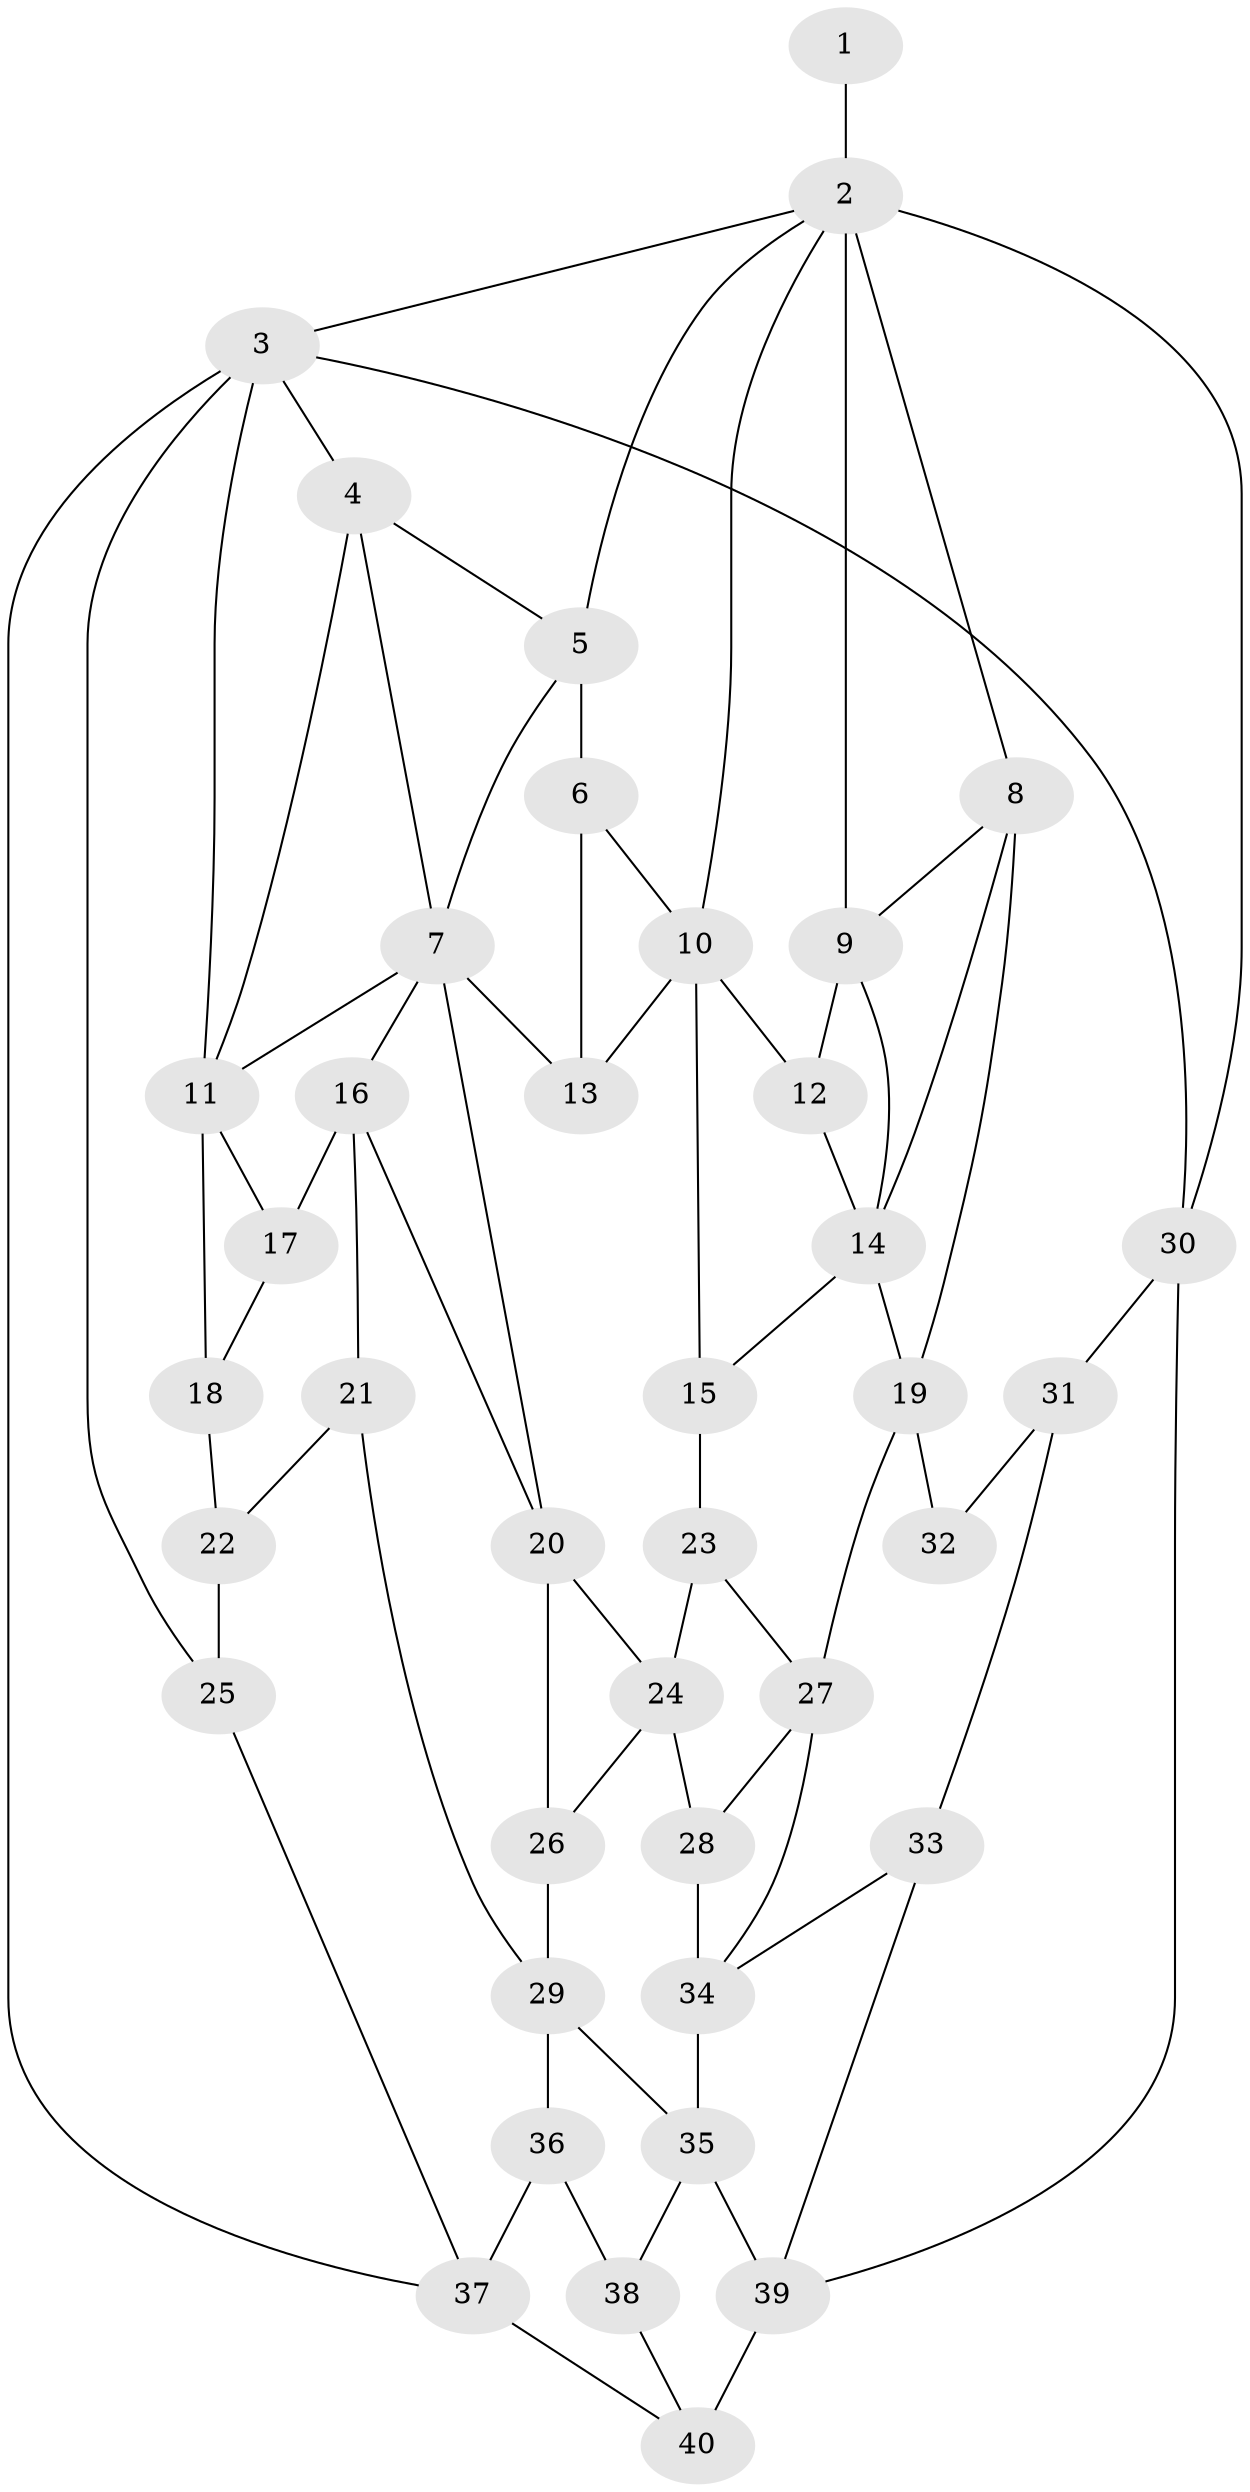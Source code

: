 // original degree distribution, {3: 0.030303030303030304, 4: 0.22727272727272727, 5: 0.5, 6: 0.24242424242424243}
// Generated by graph-tools (version 1.1) at 2025/54/03/04/25 22:54:26]
// undirected, 40 vertices, 74 edges
graph export_dot {
  node [color=gray90,style=filled];
  1;
  2;
  3;
  4;
  5;
  6;
  7;
  8;
  9;
  10;
  11;
  12;
  13;
  14;
  15;
  16;
  17;
  18;
  19;
  20;
  21;
  22;
  23;
  24;
  25;
  26;
  27;
  28;
  29;
  30;
  31;
  32;
  33;
  34;
  35;
  36;
  37;
  38;
  39;
  40;
  1 -- 2 [weight=4.0];
  2 -- 3 [weight=1.0];
  2 -- 5 [weight=1.0];
  2 -- 8 [weight=1.0];
  2 -- 9 [weight=2.0];
  2 -- 10 [weight=1.0];
  2 -- 30 [weight=1.0];
  3 -- 4 [weight=1.0];
  3 -- 11 [weight=1.0];
  3 -- 25 [weight=1.0];
  3 -- 30 [weight=1.0];
  3 -- 37 [weight=1.0];
  4 -- 5 [weight=1.0];
  4 -- 7 [weight=1.0];
  4 -- 11 [weight=1.0];
  5 -- 6 [weight=4.0];
  5 -- 7 [weight=1.0];
  6 -- 10 [weight=1.0];
  6 -- 13 [weight=1.0];
  7 -- 11 [weight=1.0];
  7 -- 13 [weight=1.0];
  7 -- 16 [weight=1.0];
  7 -- 20 [weight=1.0];
  8 -- 9 [weight=1.0];
  8 -- 14 [weight=1.0];
  8 -- 19 [weight=1.0];
  9 -- 12 [weight=2.0];
  9 -- 14 [weight=1.0];
  10 -- 12 [weight=1.0];
  10 -- 13 [weight=1.0];
  10 -- 15 [weight=1.0];
  11 -- 17 [weight=1.0];
  11 -- 18 [weight=3.0];
  12 -- 14 [weight=1.0];
  14 -- 15 [weight=2.0];
  14 -- 19 [weight=1.0];
  15 -- 23 [weight=2.0];
  16 -- 17 [weight=1.0];
  16 -- 20 [weight=2.0];
  16 -- 21 [weight=1.0];
  17 -- 18 [weight=1.0];
  18 -- 22 [weight=2.0];
  19 -- 27 [weight=1.0];
  19 -- 32 [weight=2.0];
  20 -- 24 [weight=1.0];
  20 -- 26 [weight=2.0];
  21 -- 22 [weight=2.0];
  21 -- 29 [weight=1.0];
  22 -- 25 [weight=2.0];
  23 -- 24 [weight=2.0];
  23 -- 27 [weight=1.0];
  24 -- 26 [weight=1.0];
  24 -- 28 [weight=2.0];
  25 -- 37 [weight=1.0];
  26 -- 29 [weight=1.0];
  27 -- 28 [weight=1.0];
  27 -- 34 [weight=1.0];
  28 -- 34 [weight=3.0];
  29 -- 35 [weight=1.0];
  29 -- 36 [weight=2.0];
  30 -- 31 [weight=2.0];
  30 -- 39 [weight=1.0];
  31 -- 32 [weight=2.0];
  31 -- 33 [weight=1.0];
  33 -- 34 [weight=1.0];
  33 -- 39 [weight=1.0];
  34 -- 35 [weight=1.0];
  35 -- 38 [weight=1.0];
  35 -- 39 [weight=1.0];
  36 -- 37 [weight=2.0];
  36 -- 38 [weight=2.0];
  37 -- 40 [weight=1.0];
  38 -- 40 [weight=2.0];
  39 -- 40 [weight=3.0];
}
